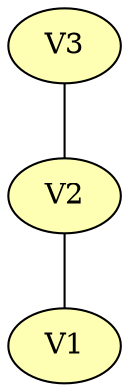graph colored {
node [style=filled colorscheme="set312"];
V2--V1;
V3--V2;
V1[fillcolor="2"];
V2[fillcolor="1"];
V2[fillcolor="2"];
V3[fillcolor="1"];
V3[fillcolor="2"];
}